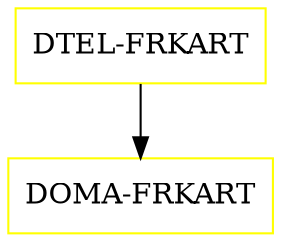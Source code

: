 digraph G {
  "DTEL-FRKART" [shape=box,color=yellow];
  "DOMA-FRKART" [shape=box,color=yellow,URL="./DOMA_FRKART.html"];
  "DTEL-FRKART" -> "DOMA-FRKART";
}
